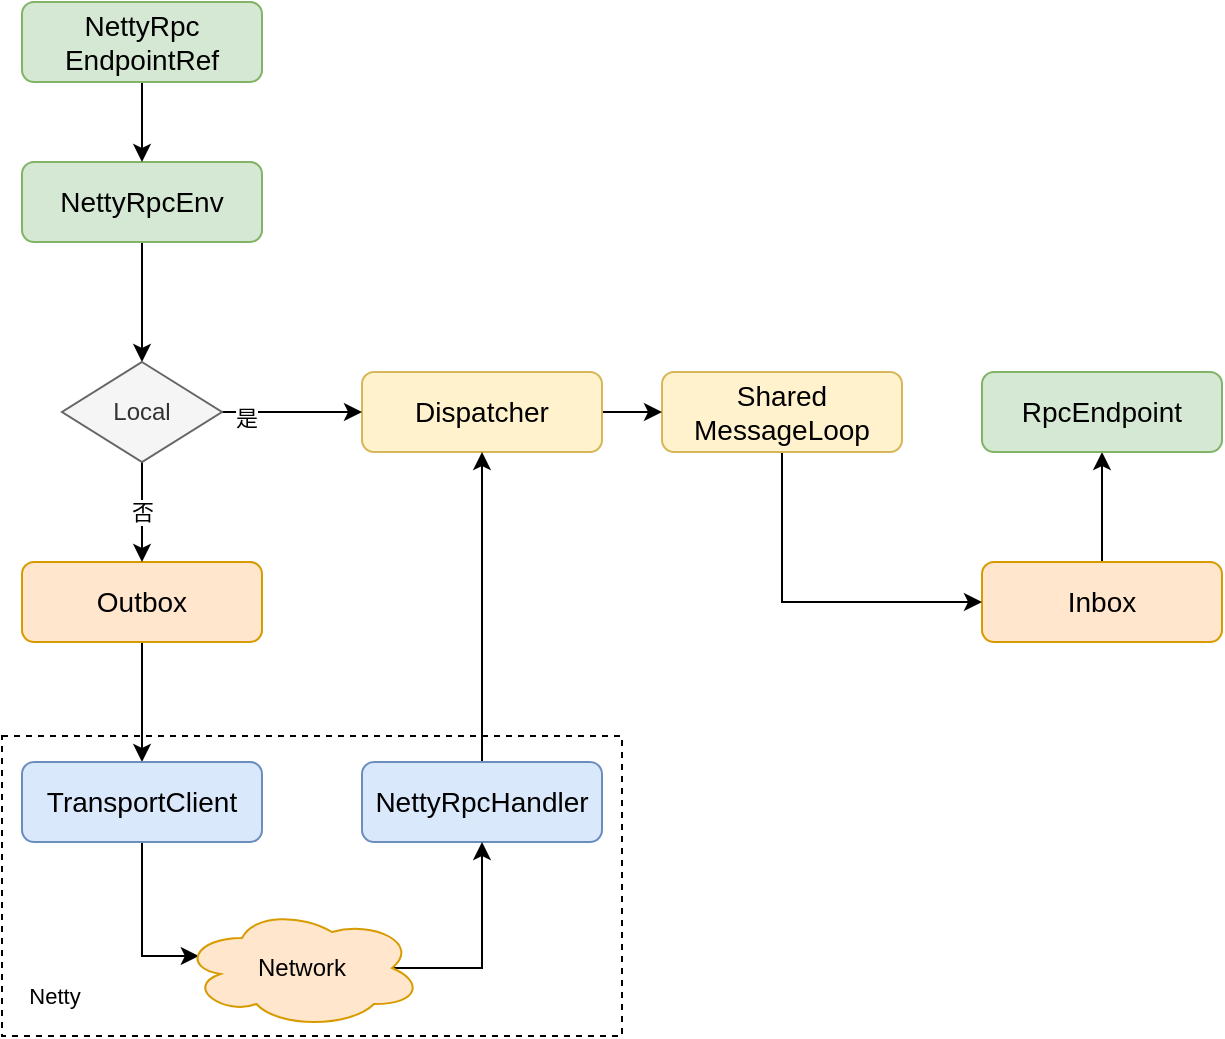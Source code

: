 <mxfile version="20.1.2" type="github">
  <diagram id="L_72mHtXGsl8VxQXnzk-" name="第 1 页">
    <mxGraphModel dx="6225" dy="809" grid="1" gridSize="10" guides="1" tooltips="1" connect="1" arrows="1" fold="1" page="1" pageScale="1" pageWidth="5000" pageHeight="3000" math="0" shadow="0">
      <root>
        <mxCell id="0" />
        <mxCell id="1" parent="0" />
        <mxCell id="AA2X15LhDrR79P4r6UhD-35" value="" style="rounded=0;whiteSpace=wrap;html=1;fillColor=none;dashed=1;" vertex="1" parent="1">
          <mxGeometry x="-3410" y="487" width="310" height="150" as="geometry" />
        </mxCell>
        <mxCell id="AA2X15LhDrR79P4r6UhD-17" style="edgeStyle=orthogonalEdgeStyle;rounded=0;orthogonalLoop=1;jettySize=auto;html=1;exitX=0.5;exitY=1;exitDx=0;exitDy=0;entryX=0.5;entryY=0;entryDx=0;entryDy=0;" edge="1" parent="1" source="AA2X15LhDrR79P4r6UhD-1" target="AA2X15LhDrR79P4r6UhD-13">
          <mxGeometry relative="1" as="geometry" />
        </mxCell>
        <mxCell id="AA2X15LhDrR79P4r6UhD-1" value="Outbox" style="rounded=1;html=1;fontSize=14;whiteSpace=wrap;fillColor=#ffe6cc;strokeColor=#d79b00;" vertex="1" parent="1">
          <mxGeometry x="-3400" y="400" width="120" height="40" as="geometry" />
        </mxCell>
        <mxCell id="AA2X15LhDrR79P4r6UhD-38" style="edgeStyle=orthogonalEdgeStyle;rounded=0;orthogonalLoop=1;jettySize=auto;html=1;exitX=0.5;exitY=0;exitDx=0;exitDy=0;entryX=0.5;entryY=1;entryDx=0;entryDy=0;" edge="1" parent="1" source="AA2X15LhDrR79P4r6UhD-2" target="AA2X15LhDrR79P4r6UhD-19">
          <mxGeometry relative="1" as="geometry" />
        </mxCell>
        <mxCell id="AA2X15LhDrR79P4r6UhD-2" value="Inbox" style="rounded=1;html=1;fontSize=14;whiteSpace=wrap;fillColor=#ffe6cc;strokeColor=#d79b00;" vertex="1" parent="1">
          <mxGeometry x="-2920" y="400" width="120" height="40" as="geometry" />
        </mxCell>
        <mxCell id="AA2X15LhDrR79P4r6UhD-37" style="edgeStyle=orthogonalEdgeStyle;rounded=0;orthogonalLoop=1;jettySize=auto;html=1;exitX=0.5;exitY=1;exitDx=0;exitDy=0;entryX=0;entryY=0.5;entryDx=0;entryDy=0;" edge="1" parent="1" source="AA2X15LhDrR79P4r6UhD-3" target="AA2X15LhDrR79P4r6UhD-2">
          <mxGeometry relative="1" as="geometry" />
        </mxCell>
        <mxCell id="AA2X15LhDrR79P4r6UhD-3" value="&lt;div&gt;Shared&lt;/div&gt;&lt;div&gt;MessageLoop&lt;/div&gt;" style="rounded=1;html=1;fontSize=14;whiteSpace=wrap;fillColor=#fff2cc;strokeColor=#d6b656;" vertex="1" parent="1">
          <mxGeometry x="-3080" y="305" width="120" height="40" as="geometry" />
        </mxCell>
        <mxCell id="AA2X15LhDrR79P4r6UhD-9" style="edgeStyle=orthogonalEdgeStyle;rounded=0;orthogonalLoop=1;jettySize=auto;html=1;exitX=0.5;exitY=1;exitDx=0;exitDy=0;entryX=0.5;entryY=0;entryDx=0;entryDy=0;" edge="1" parent="1" source="AA2X15LhDrR79P4r6UhD-4" target="AA2X15LhDrR79P4r6UhD-8">
          <mxGeometry relative="1" as="geometry" />
        </mxCell>
        <mxCell id="AA2X15LhDrR79P4r6UhD-4" value="NettyRpcEnv" style="rounded=1;html=1;fontSize=14;whiteSpace=wrap;fillColor=#d5e8d4;strokeColor=#82b366;" vertex="1" parent="1">
          <mxGeometry x="-3400" y="200" width="120" height="40" as="geometry" />
        </mxCell>
        <mxCell id="AA2X15LhDrR79P4r6UhD-36" style="edgeStyle=orthogonalEdgeStyle;rounded=0;orthogonalLoop=1;jettySize=auto;html=1;exitX=1;exitY=0.5;exitDx=0;exitDy=0;entryX=0;entryY=0.5;entryDx=0;entryDy=0;" edge="1" parent="1" source="AA2X15LhDrR79P4r6UhD-5" target="AA2X15LhDrR79P4r6UhD-3">
          <mxGeometry relative="1" as="geometry" />
        </mxCell>
        <mxCell id="AA2X15LhDrR79P4r6UhD-5" value="Dispatcher" style="rounded=1;html=1;fontSize=14;whiteSpace=wrap;fillColor=#fff2cc;strokeColor=#d6b656;" vertex="1" parent="1">
          <mxGeometry x="-3230" y="305" width="120" height="40" as="geometry" />
        </mxCell>
        <mxCell id="AA2X15LhDrR79P4r6UhD-11" value="否" style="edgeStyle=orthogonalEdgeStyle;rounded=0;orthogonalLoop=1;jettySize=auto;html=1;exitX=0.5;exitY=1;exitDx=0;exitDy=0;entryX=0.5;entryY=0;entryDx=0;entryDy=0;" edge="1" parent="1" source="AA2X15LhDrR79P4r6UhD-8" target="AA2X15LhDrR79P4r6UhD-1">
          <mxGeometry relative="1" as="geometry" />
        </mxCell>
        <mxCell id="AA2X15LhDrR79P4r6UhD-23" style="edgeStyle=orthogonalEdgeStyle;rounded=0;orthogonalLoop=1;jettySize=auto;html=1;exitX=1;exitY=0.5;exitDx=0;exitDy=0;entryX=0;entryY=0.5;entryDx=0;entryDy=0;" edge="1" parent="1" source="AA2X15LhDrR79P4r6UhD-8" target="AA2X15LhDrR79P4r6UhD-5">
          <mxGeometry relative="1" as="geometry" />
        </mxCell>
        <mxCell id="AA2X15LhDrR79P4r6UhD-24" value="是" style="edgeLabel;html=1;align=center;verticalAlign=middle;resizable=0;points=[];" vertex="1" connectable="0" parent="AA2X15LhDrR79P4r6UhD-23">
          <mxGeometry x="-0.678" y="-3" relative="1" as="geometry">
            <mxPoint as="offset" />
          </mxGeometry>
        </mxCell>
        <mxCell id="AA2X15LhDrR79P4r6UhD-8" value="Local" style="rhombus;whiteSpace=wrap;html=1;fillColor=#f5f5f5;fontColor=#333333;strokeColor=#666666;" vertex="1" parent="1">
          <mxGeometry x="-3380" y="300" width="80" height="50" as="geometry" />
        </mxCell>
        <mxCell id="AA2X15LhDrR79P4r6UhD-33" style="edgeStyle=orthogonalEdgeStyle;rounded=0;orthogonalLoop=1;jettySize=auto;html=1;exitX=0.5;exitY=1;exitDx=0;exitDy=0;entryX=0.07;entryY=0.4;entryDx=0;entryDy=0;entryPerimeter=0;" edge="1" parent="1" source="AA2X15LhDrR79P4r6UhD-13" target="AA2X15LhDrR79P4r6UhD-32">
          <mxGeometry relative="1" as="geometry">
            <Array as="points">
              <mxPoint x="-3340" y="597" />
            </Array>
          </mxGeometry>
        </mxCell>
        <mxCell id="AA2X15LhDrR79P4r6UhD-13" value="TransportClient" style="rounded=1;html=1;fontSize=14;whiteSpace=wrap;fillColor=#dae8fc;strokeColor=#6c8ebf;" vertex="1" parent="1">
          <mxGeometry x="-3400" y="500" width="120" height="40" as="geometry" />
        </mxCell>
        <mxCell id="AA2X15LhDrR79P4r6UhD-22" style="edgeStyle=orthogonalEdgeStyle;rounded=0;orthogonalLoop=1;jettySize=auto;html=1;exitX=0.5;exitY=0;exitDx=0;exitDy=0;entryX=0.5;entryY=1;entryDx=0;entryDy=0;" edge="1" parent="1" source="AA2X15LhDrR79P4r6UhD-14" target="AA2X15LhDrR79P4r6UhD-5">
          <mxGeometry relative="1" as="geometry" />
        </mxCell>
        <mxCell id="AA2X15LhDrR79P4r6UhD-14" value="NettyRpcHandler" style="rounded=1;html=1;fontSize=14;whiteSpace=wrap;fillColor=#dae8fc;strokeColor=#6c8ebf;" vertex="1" parent="1">
          <mxGeometry x="-3230" y="500" width="120" height="40" as="geometry" />
        </mxCell>
        <mxCell id="AA2X15LhDrR79P4r6UhD-16" style="edgeStyle=orthogonalEdgeStyle;rounded=0;orthogonalLoop=1;jettySize=auto;html=1;exitX=0.5;exitY=1;exitDx=0;exitDy=0;entryX=0.5;entryY=0;entryDx=0;entryDy=0;" edge="1" parent="1" source="AA2X15LhDrR79P4r6UhD-15" target="AA2X15LhDrR79P4r6UhD-4">
          <mxGeometry relative="1" as="geometry" />
        </mxCell>
        <mxCell id="AA2X15LhDrR79P4r6UhD-15" value="&lt;div&gt;NettyRpc&lt;/div&gt;&lt;div&gt;EndpointRef&lt;/div&gt;" style="rounded=1;html=1;fontSize=14;whiteSpace=wrap;fillColor=#d5e8d4;strokeColor=#82b366;" vertex="1" parent="1">
          <mxGeometry x="-3400" y="120" width="120" height="40" as="geometry" />
        </mxCell>
        <mxCell id="AA2X15LhDrR79P4r6UhD-19" value="RpcEndpoint" style="rounded=1;html=1;fontSize=14;whiteSpace=wrap;fillColor=#d5e8d4;strokeColor=#82b366;" vertex="1" parent="1">
          <mxGeometry x="-2920" y="305" width="120" height="40" as="geometry" />
        </mxCell>
        <mxCell id="AA2X15LhDrR79P4r6UhD-34" style="edgeStyle=orthogonalEdgeStyle;rounded=0;orthogonalLoop=1;jettySize=auto;html=1;exitX=0.875;exitY=0.5;exitDx=0;exitDy=0;exitPerimeter=0;entryX=0.5;entryY=1;entryDx=0;entryDy=0;" edge="1" parent="1" source="AA2X15LhDrR79P4r6UhD-32" target="AA2X15LhDrR79P4r6UhD-14">
          <mxGeometry relative="1" as="geometry">
            <Array as="points">
              <mxPoint x="-3170" y="603" />
            </Array>
          </mxGeometry>
        </mxCell>
        <mxCell id="AA2X15LhDrR79P4r6UhD-32" value="Network" style="ellipse;shape=cloud;whiteSpace=wrap;html=1;fillColor=#ffe6cc;strokeColor=#d79b00;" vertex="1" parent="1">
          <mxGeometry x="-3320" y="573" width="120" height="60" as="geometry" />
        </mxCell>
        <mxCell id="AA2X15LhDrR79P4r6UhD-39" value="Netty" style="edgeLabel;html=1;align=center;verticalAlign=middle;resizable=0;points=[];" vertex="1" connectable="0" parent="1">
          <mxGeometry x="-3380" y="620" as="geometry">
            <mxPoint x="-4" y="-3" as="offset" />
          </mxGeometry>
        </mxCell>
      </root>
    </mxGraphModel>
  </diagram>
</mxfile>
